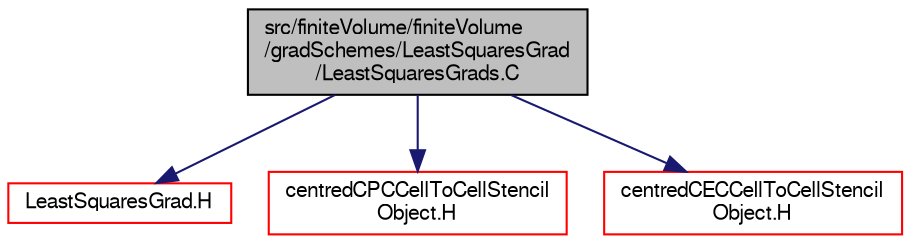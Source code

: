 digraph "src/finiteVolume/finiteVolume/gradSchemes/LeastSquaresGrad/LeastSquaresGrads.C"
{
  bgcolor="transparent";
  edge [fontname="FreeSans",fontsize="10",labelfontname="FreeSans",labelfontsize="10"];
  node [fontname="FreeSans",fontsize="10",shape=record];
  Node0 [label="src/finiteVolume/finiteVolume\l/gradSchemes/LeastSquaresGrad\l/LeastSquaresGrads.C",height=0.2,width=0.4,color="black", fillcolor="grey75", style="filled", fontcolor="black"];
  Node0 -> Node1 [color="midnightblue",fontsize="10",style="solid",fontname="FreeSans"];
  Node1 [label="LeastSquaresGrad.H",height=0.2,width=0.4,color="red",URL="$a03125.html"];
  Node0 -> Node81 [color="midnightblue",fontsize="10",style="solid",fontname="FreeSans"];
  Node81 [label="centredCPCCellToCellStencil\lObject.H",height=0.2,width=0.4,color="red",URL="$a03380.html"];
  Node0 -> Node333 [color="midnightblue",fontsize="10",style="solid",fontname="FreeSans"];
  Node333 [label="centredCECCellToCellStencil\lObject.H",height=0.2,width=0.4,color="red",URL="$a03368.html"];
}
